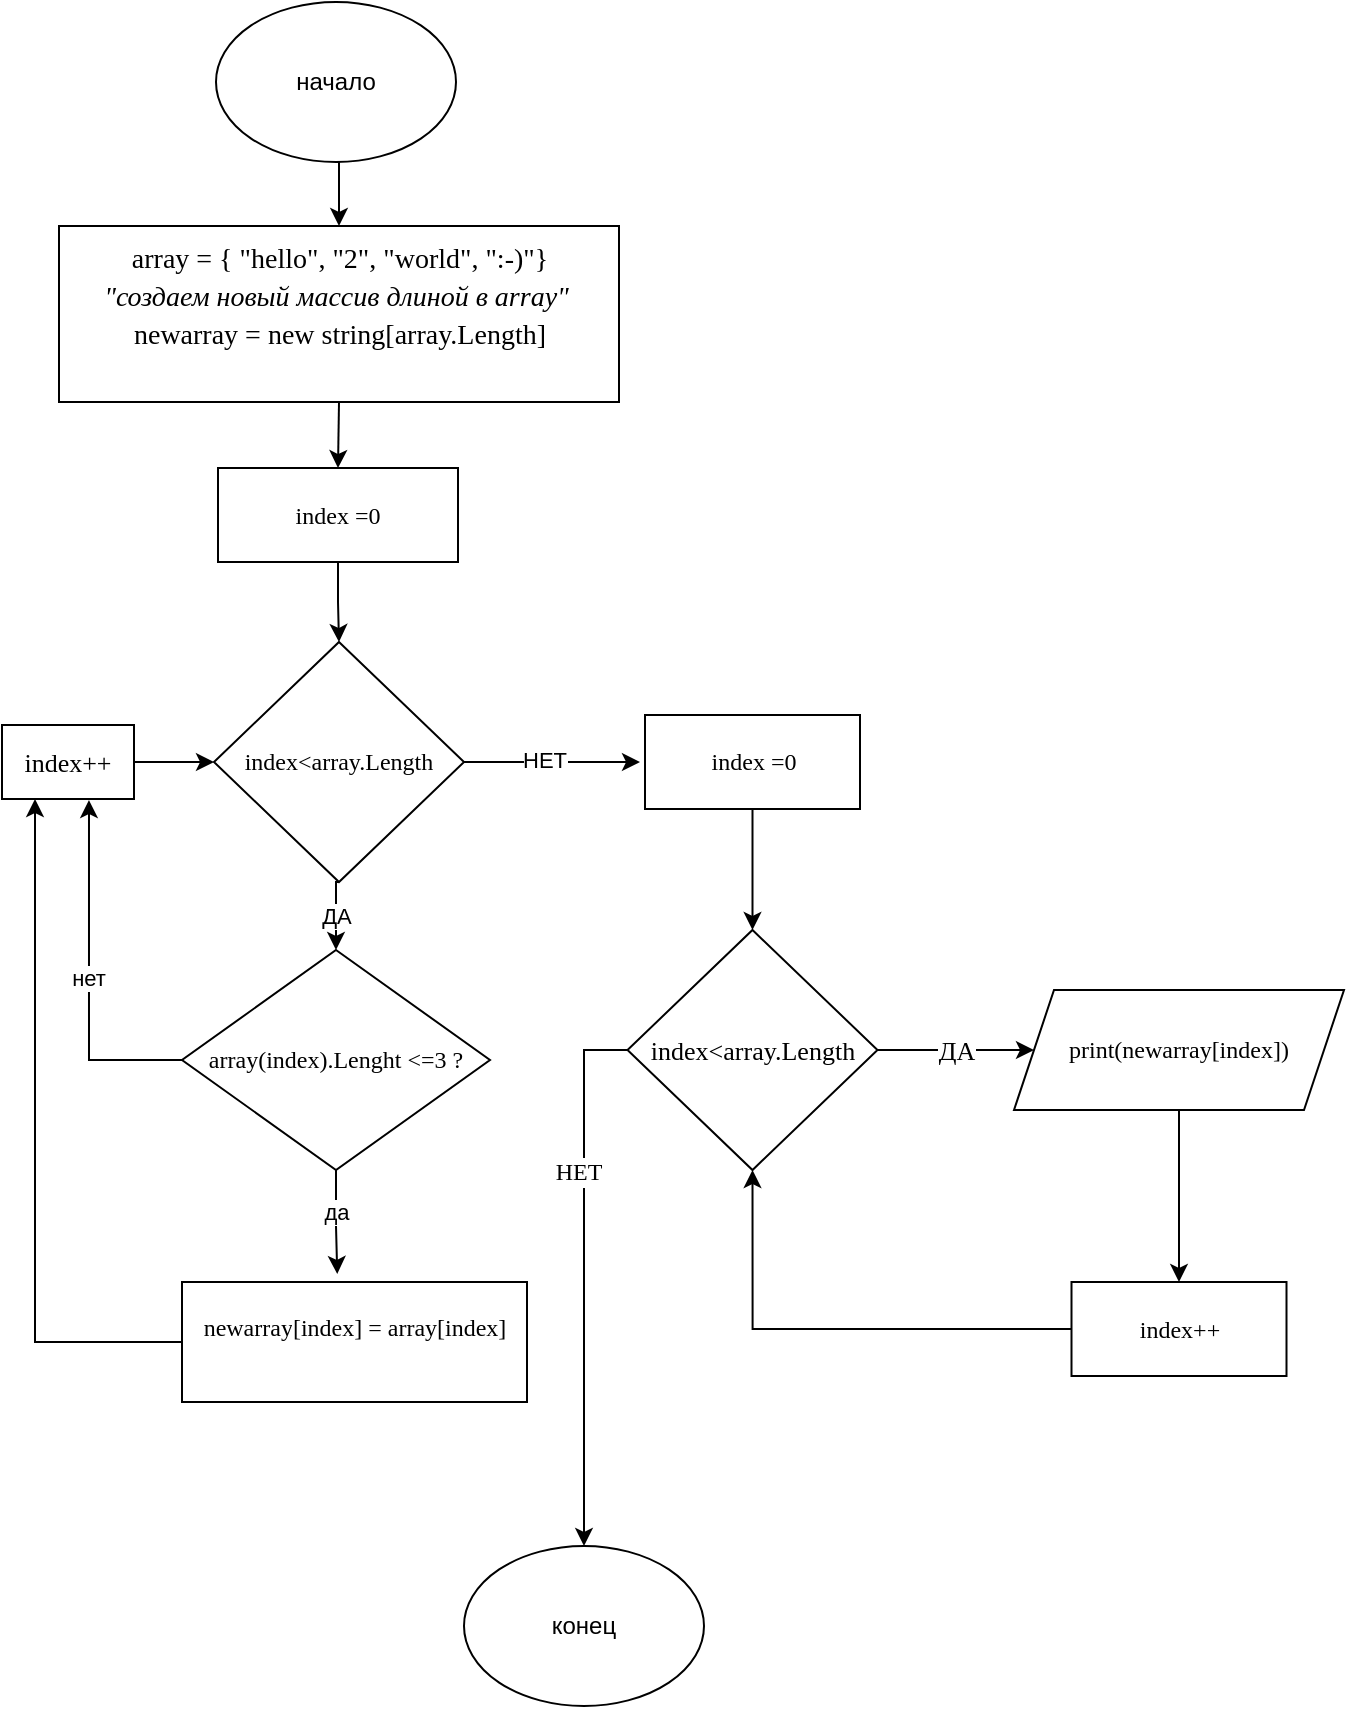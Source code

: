 <mxfile version="19.0.3" type="device"><diagram id="jcgx5i6LanP3CQUWqgNr" name="Page-1"><mxGraphModel dx="1053" dy="635" grid="1" gridSize="11" guides="1" tooltips="1" connect="1" arrows="1" fold="1" page="1" pageScale="1" pageWidth="827" pageHeight="1169" math="0" shadow="0"><root><mxCell id="0"/><mxCell id="1" parent="0"/><mxCell id="rOgNkhHMsRsu5iJc87ox-15" style="edgeStyle=orthogonalEdgeStyle;rounded=0;orthogonalLoop=1;jettySize=auto;html=1;exitX=0.5;exitY=1;exitDx=0;exitDy=0;entryX=0.5;entryY=0;entryDx=0;entryDy=0;" parent="1" source="ToUCfaFbXhjLvbfSfTPX-1" target="ToUCfaFbXhjLvbfSfTPX-3" edge="1"><mxGeometry relative="1" as="geometry"/></mxCell><mxCell id="ToUCfaFbXhjLvbfSfTPX-1" value="&lt;font style=&quot;vertical-align: inherit;&quot;&gt;&lt;font style=&quot;vertical-align: inherit;&quot;&gt;начало&lt;/font&gt;&lt;/font&gt;" style="ellipse;whiteSpace=wrap;html=1;" parent="1" vertex="1"><mxGeometry x="316" y="20" width="120" height="80" as="geometry"/></mxCell><mxCell id="ToUCfaFbXhjLvbfSfTPX-2" value="&lt;font style=&quot;vertical-align: inherit;&quot;&gt;&lt;font style=&quot;vertical-align: inherit;&quot;&gt;конец&lt;/font&gt;&lt;/font&gt;" style="ellipse;whiteSpace=wrap;html=1;" parent="1" vertex="1"><mxGeometry x="440" y="792" width="120" height="80" as="geometry"/></mxCell><mxCell id="rOgNkhHMsRsu5iJc87ox-14" style="edgeStyle=orthogonalEdgeStyle;rounded=0;orthogonalLoop=1;jettySize=auto;html=1;exitX=0.5;exitY=1;exitDx=0;exitDy=0;entryX=0.5;entryY=0;entryDx=0;entryDy=0;" parent="1" source="ToUCfaFbXhjLvbfSfTPX-3" target="ToUCfaFbXhjLvbfSfTPX-4" edge="1"><mxGeometry relative="1" as="geometry"/></mxCell><mxCell id="ToUCfaFbXhjLvbfSfTPX-3" value="&lt;font style=&quot;vertical-align: inherit; font-size: 14px;&quot;&gt;&lt;font style=&quot;vertical-align: inherit; font-size: 14px;&quot;&gt;&lt;div style=&quot;line-height: 19px;&quot;&gt;&lt;span style=&quot;background-color: rgb(255, 255, 255);&quot;&gt;&lt;font style=&quot;font-size: 14px;&quot; face=&quot;Times New Roman&quot;&gt;array = { &quot;hello&quot;, &quot;2&quot;, &quot;world&quot;, &quot;:-)&quot;}&lt;/font&gt;&lt;/span&gt;&lt;/div&gt;&lt;div style=&quot;line-height: 19px;&quot;&gt;&lt;span style=&quot;background-color: rgb(255, 255, 255);&quot;&gt;&lt;font style=&quot;font-size: 14px;&quot; face=&quot;Times New Roman&quot;&gt;&lt;i&gt;&quot;создаем новый массив длиной в array&quot;&lt;/i&gt;&amp;nbsp;&lt;/font&gt;&lt;/span&gt;&lt;/div&gt;&lt;div style=&quot;line-height: 19px;&quot;&gt;&lt;span style=&quot;background-color: rgb(255, 255, 255);&quot;&gt;&lt;font style=&quot;&quot; face=&quot;Times New Roman&quot;&gt;newarray = new string[array.Length]&lt;/font&gt;&lt;/span&gt;&lt;/div&gt;&lt;div style=&quot;line-height: 19px;&quot;&gt;&lt;br&gt;&lt;/div&gt;&lt;/font&gt;&lt;/font&gt;" style="rounded=0;whiteSpace=wrap;html=1;" parent="1" vertex="1"><mxGeometry x="237.5" y="132" width="280" height="88" as="geometry"/></mxCell><mxCell id="rOgNkhHMsRsu5iJc87ox-13" style="edgeStyle=orthogonalEdgeStyle;rounded=0;orthogonalLoop=1;jettySize=auto;html=1;exitX=0.5;exitY=1;exitDx=0;exitDy=0;entryX=0.5;entryY=0;entryDx=0;entryDy=0;" parent="1" source="ToUCfaFbXhjLvbfSfTPX-4" target="ToUCfaFbXhjLvbfSfTPX-5" edge="1"><mxGeometry relative="1" as="geometry"/></mxCell><mxCell id="ToUCfaFbXhjLvbfSfTPX-4" value="&lt;font style=&quot;vertical-align: inherit;&quot;&gt;&lt;font style=&quot;vertical-align: inherit;&quot;&gt;&lt;font face=&quot;Times New Roman&quot;&gt;index =0&lt;/font&gt;&lt;br&gt;&lt;/font&gt;&lt;/font&gt;" style="rounded=0;whiteSpace=wrap;html=1;" parent="1" vertex="1"><mxGeometry x="317" y="253" width="120" height="47" as="geometry"/></mxCell><mxCell id="rOgNkhHMsRsu5iJc87ox-6" value="ДА" style="edgeStyle=orthogonalEdgeStyle;rounded=0;orthogonalLoop=1;jettySize=auto;html=1;exitX=0.5;exitY=1;exitDx=0;exitDy=0;entryX=0.5;entryY=0;entryDx=0;entryDy=0;" parent="1" source="ToUCfaFbXhjLvbfSfTPX-5" target="rOgNkhHMsRsu5iJc87ox-4" edge="1"><mxGeometry relative="1" as="geometry"/></mxCell><mxCell id="ToUCfaFbXhjLvbfSfTPX-5" value="&lt;font face=&quot;Times New Roman&quot; style=&quot;font-size: 12px;&quot;&gt;&lt;font style=&quot;vertical-align: inherit; font-size: 12px;&quot;&gt;&lt;font style=&quot;vertical-align: inherit; font-size: 12px;&quot;&gt;index&amp;lt;&lt;/font&gt;&lt;/font&gt;&lt;span style=&quot;background-color: rgb(255, 255, 255);&quot;&gt;array.Length&lt;/span&gt;&lt;/font&gt;" style="rhombus;whiteSpace=wrap;html=1;" parent="1" vertex="1"><mxGeometry x="315" y="340" width="125" height="120" as="geometry"/></mxCell><mxCell id="rOgNkhHMsRsu5iJc87ox-19" style="edgeStyle=orthogonalEdgeStyle;rounded=0;orthogonalLoop=1;jettySize=auto;html=1;exitX=0.5;exitY=1;exitDx=0;exitDy=0;entryX=0.5;entryY=0;entryDx=0;entryDy=0;" parent="1" source="ToUCfaFbXhjLvbfSfTPX-6" target="tgEKK7HwLrE2j701tTxf-12" edge="1"><mxGeometry relative="1" as="geometry"><mxPoint x="770" y="726" as="targetPoint"/></mxGeometry></mxCell><mxCell id="ToUCfaFbXhjLvbfSfTPX-6" value="&lt;font style=&quot;vertical-align: inherit;&quot;&gt;&lt;font style=&quot;vertical-align: inherit;&quot;&gt;&lt;font style=&quot;vertical-align: inherit;&quot;&gt;&lt;font style=&quot;vertical-align: inherit;&quot;&gt;&lt;font face=&quot;Times New Roman&quot;&gt;print(newarray[index])&lt;/font&gt;&lt;br&gt;&lt;/font&gt;&lt;/font&gt;&lt;/font&gt;&lt;/font&gt;" style="shape=parallelogram;perimeter=parallelogramPerimeter;whiteSpace=wrap;html=1;fixedSize=1;" parent="1" vertex="1"><mxGeometry x="715" y="514" width="165" height="60" as="geometry"/></mxCell><mxCell id="rOgNkhHMsRsu5iJc87ox-1" value="" style="endArrow=classic;html=1;rounded=0;exitX=1;exitY=0.5;exitDx=0;exitDy=0;" parent="1" source="ToUCfaFbXhjLvbfSfTPX-5" edge="1"><mxGeometry width="50" height="50" relative="1" as="geometry"><mxPoint x="430" y="430" as="sourcePoint"/><mxPoint x="528" y="400" as="targetPoint"/></mxGeometry></mxCell><mxCell id="rOgNkhHMsRsu5iJc87ox-18" value="НЕТ" style="edgeLabel;html=1;align=center;verticalAlign=middle;resizable=0;points=[];" parent="rOgNkhHMsRsu5iJc87ox-1" vertex="1" connectable="0"><mxGeometry x="-0.09" y="1" relative="1" as="geometry"><mxPoint as="offset"/></mxGeometry></mxCell><mxCell id="rOgNkhHMsRsu5iJc87ox-10" style="edgeStyle=orthogonalEdgeStyle;rounded=0;orthogonalLoop=1;jettySize=auto;html=1;exitX=0.5;exitY=1;exitDx=0;exitDy=0;entryX=0.45;entryY=-0.067;entryDx=0;entryDy=0;entryPerimeter=0;" parent="1" source="rOgNkhHMsRsu5iJc87ox-4" target="rOgNkhHMsRsu5iJc87ox-9" edge="1"><mxGeometry relative="1" as="geometry"/></mxCell><mxCell id="rOgNkhHMsRsu5iJc87ox-11" value="да" style="edgeLabel;html=1;align=center;verticalAlign=middle;resizable=0;points=[];" parent="rOgNkhHMsRsu5iJc87ox-10" vertex="1" connectable="0"><mxGeometry x="-0.221" relative="1" as="geometry"><mxPoint as="offset"/></mxGeometry></mxCell><mxCell id="rOgNkhHMsRsu5iJc87ox-38" value="нет" style="edgeStyle=orthogonalEdgeStyle;rounded=0;orthogonalLoop=1;jettySize=auto;html=1;entryX=0.659;entryY=1.015;entryDx=0;entryDy=0;entryPerimeter=0;exitX=0;exitY=0.5;exitDx=0;exitDy=0;" parent="1" source="rOgNkhHMsRsu5iJc87ox-4" target="tgEKK7HwLrE2j701tTxf-4" edge="1"><mxGeometry relative="1" as="geometry"><Array as="points"><mxPoint x="252" y="549"/></Array><mxPoint x="297" y="484" as="targetPoint"/></mxGeometry></mxCell><mxCell id="rOgNkhHMsRsu5iJc87ox-4" value="&lt;font face=&quot;Times New Roman&quot;&gt;array(index).Lenght &amp;lt;=3 ?&lt;/font&gt;" style="rhombus;whiteSpace=wrap;html=1;" parent="1" vertex="1"><mxGeometry x="299" y="494" width="154" height="110" as="geometry"/></mxCell><mxCell id="tgEKK7HwLrE2j701tTxf-5" style="edgeStyle=orthogonalEdgeStyle;rounded=0;orthogonalLoop=1;jettySize=auto;html=1;entryX=0.25;entryY=1;entryDx=0;entryDy=0;fontFamily=Times New Roman;fontSize=12;fontColor=#000000;" edge="1" parent="1" source="rOgNkhHMsRsu5iJc87ox-9" target="tgEKK7HwLrE2j701tTxf-4"><mxGeometry relative="1" as="geometry"/></mxCell><mxCell id="rOgNkhHMsRsu5iJc87ox-9" value="&lt;font face=&quot;Times New Roman&quot; style=&quot;font-size: 12px;&quot;&gt;&lt;span style=&quot;background-color: rgb(255, 255, 255);&quot;&gt;&lt;font style=&quot;font-size: 12px;&quot;&gt;newarray&lt;/font&gt;&lt;/span&gt;&lt;span style=&quot;background-color: rgb(255, 255, 255);&quot;&gt;[index] = array[index]&lt;br&gt;&lt;/span&gt;&lt;/font&gt;&lt;span style=&quot;font-family: &amp;quot;Times New Roman&amp;quot;; background-color: rgb(255, 255, 255);&quot;&gt;&lt;font style=&quot;font-size: 12px;&quot;&gt;&lt;br&gt;&lt;/font&gt;&lt;/span&gt;" style="rounded=0;whiteSpace=wrap;html=1;" parent="1" vertex="1"><mxGeometry x="299" y="660" width="172.5" height="60" as="geometry"/></mxCell><mxCell id="tgEKK7HwLrE2j701tTxf-6" style="edgeStyle=orthogonalEdgeStyle;rounded=0;orthogonalLoop=1;jettySize=auto;html=1;entryX=0;entryY=0.5;entryDx=0;entryDy=0;fontFamily=Times New Roman;fontSize=12;fontColor=#000000;" edge="1" parent="1" source="tgEKK7HwLrE2j701tTxf-4" target="ToUCfaFbXhjLvbfSfTPX-5"><mxGeometry relative="1" as="geometry"/></mxCell><mxCell id="tgEKK7HwLrE2j701tTxf-4" value="&lt;font style=&quot;font-size: 13px;&quot;&gt;index++&lt;/font&gt;" style="rounded=0;whiteSpace=wrap;html=1;labelBackgroundColor=#FFFFFF;fontFamily=Times New Roman;fontSize=12;fontColor=#000000;" vertex="1" parent="1"><mxGeometry x="209" y="381.5" width="66" height="37" as="geometry"/></mxCell><mxCell id="tgEKK7HwLrE2j701tTxf-11" value="ДА" style="edgeStyle=orthogonalEdgeStyle;rounded=0;orthogonalLoop=1;jettySize=auto;html=1;entryX=0;entryY=0.5;entryDx=0;entryDy=0;fontFamily=Times New Roman;fontSize=13;fontColor=#000000;" edge="1" parent="1" source="tgEKK7HwLrE2j701tTxf-7" target="ToUCfaFbXhjLvbfSfTPX-6"><mxGeometry relative="1" as="geometry"/></mxCell><mxCell id="tgEKK7HwLrE2j701tTxf-14" style="edgeStyle=orthogonalEdgeStyle;rounded=0;orthogonalLoop=1;jettySize=auto;html=1;entryX=0.5;entryY=0;entryDx=0;entryDy=0;fontFamily=Times New Roman;fontSize=12;fontColor=#000000;" edge="1" parent="1" source="tgEKK7HwLrE2j701tTxf-7" target="ToUCfaFbXhjLvbfSfTPX-2"><mxGeometry relative="1" as="geometry"><Array as="points"><mxPoint x="500" y="544"/></Array></mxGeometry></mxCell><mxCell id="tgEKK7HwLrE2j701tTxf-15" value="НЕТ" style="edgeLabel;html=1;align=center;verticalAlign=middle;resizable=0;points=[];fontSize=12;fontFamily=Times New Roman;fontColor=#000000;" vertex="1" connectable="0" parent="tgEKK7HwLrE2j701tTxf-14"><mxGeometry x="-0.392" y="-3" relative="1" as="geometry"><mxPoint as="offset"/></mxGeometry></mxCell><mxCell id="tgEKK7HwLrE2j701tTxf-7" value="&lt;font face=&quot;Times New Roman&quot; style=&quot;font-size: 13px;&quot;&gt;&lt;font style=&quot;vertical-align: inherit; font-size: 13px;&quot;&gt;&lt;font style=&quot;vertical-align: inherit; font-size: 13px;&quot;&gt;index&amp;lt;&lt;/font&gt;&lt;/font&gt;&lt;span style=&quot;background-color: rgb(255, 255, 255);&quot;&gt;array.Length&lt;/span&gt;&lt;/font&gt;" style="rhombus;whiteSpace=wrap;html=1;" vertex="1" parent="1"><mxGeometry x="521.75" y="484" width="125" height="120" as="geometry"/></mxCell><mxCell id="tgEKK7HwLrE2j701tTxf-9" style="edgeStyle=orthogonalEdgeStyle;rounded=0;orthogonalLoop=1;jettySize=auto;html=1;entryX=0.5;entryY=0;entryDx=0;entryDy=0;fontFamily=Times New Roman;fontSize=13;fontColor=#000000;" edge="1" parent="1" source="tgEKK7HwLrE2j701tTxf-8" target="tgEKK7HwLrE2j701tTxf-7"><mxGeometry relative="1" as="geometry"/></mxCell><mxCell id="tgEKK7HwLrE2j701tTxf-8" value="&lt;font style=&quot;vertical-align: inherit;&quot;&gt;&lt;font style=&quot;vertical-align: inherit;&quot;&gt;&lt;font face=&quot;Times New Roman&quot;&gt;index =0&lt;/font&gt;&lt;br&gt;&lt;/font&gt;&lt;/font&gt;" style="rounded=0;whiteSpace=wrap;html=1;" vertex="1" parent="1"><mxGeometry x="530.5" y="376.5" width="107.5" height="47" as="geometry"/></mxCell><mxCell id="tgEKK7HwLrE2j701tTxf-13" style="edgeStyle=orthogonalEdgeStyle;rounded=0;orthogonalLoop=1;jettySize=auto;html=1;fontFamily=Times New Roman;fontSize=13;fontColor=#000000;entryX=0.5;entryY=1;entryDx=0;entryDy=0;" edge="1" parent="1" source="tgEKK7HwLrE2j701tTxf-12" target="tgEKK7HwLrE2j701tTxf-7"><mxGeometry relative="1" as="geometry"><mxPoint x="583" y="605" as="targetPoint"/></mxGeometry></mxCell><mxCell id="tgEKK7HwLrE2j701tTxf-12" value="&lt;font style=&quot;vertical-align: inherit;&quot;&gt;&lt;font style=&quot;vertical-align: inherit;&quot;&gt;&lt;font face=&quot;Times New Roman&quot;&gt;index++&lt;/font&gt;&lt;br&gt;&lt;/font&gt;&lt;/font&gt;" style="rounded=0;whiteSpace=wrap;html=1;" vertex="1" parent="1"><mxGeometry x="743.75" y="660" width="107.5" height="47" as="geometry"/></mxCell></root></mxGraphModel></diagram></mxfile>